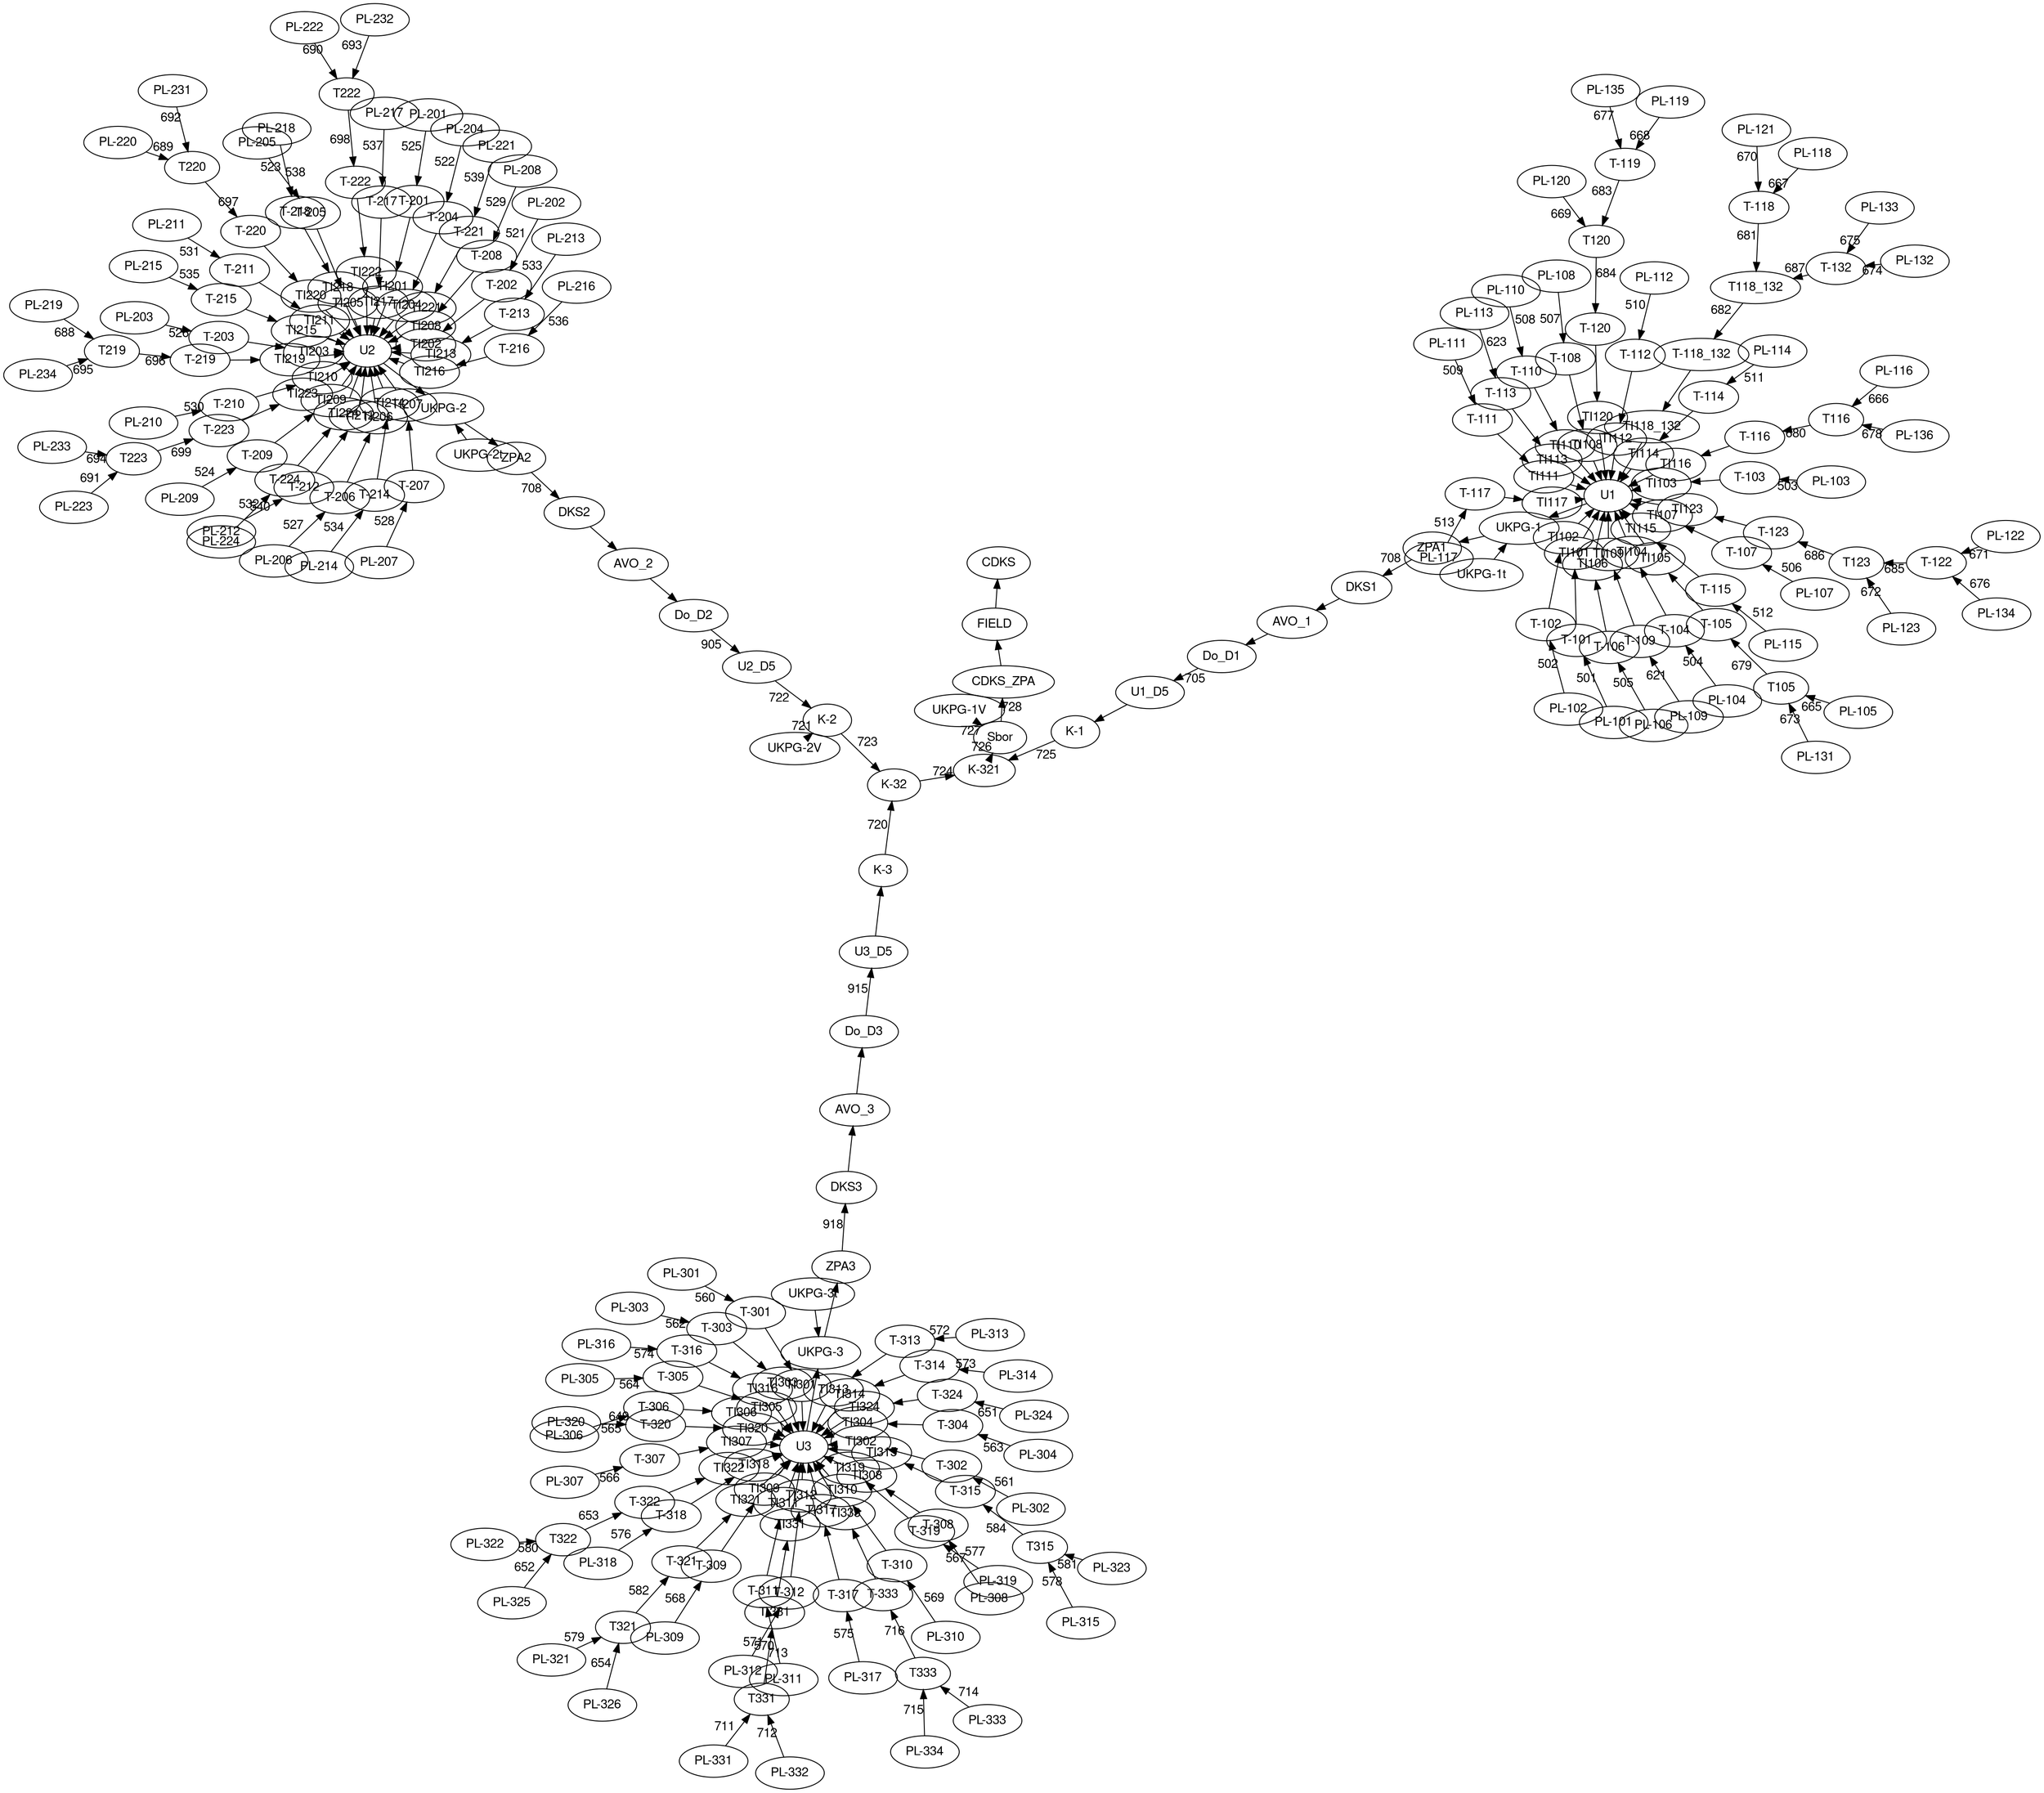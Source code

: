 digraph G  {
fontname="Helvetica,Arial,sans-serif"
node [fontname="Helvetica,Arial,sans-serif"]
edge [fontname="Helvetica,Arial,sans-serif"]
layout=neato
    // rankdir="LR"
// center=""
// node[sh]

"PL-101"->"T-101"[label=501]
"PL-102"->"T-102"[label=502]
"PL-103"->"T-103"[label=503]
"PL-104"->"T-104"[label=504]
"PL-105"->"T105"[label=665]
"PL-106"->"T-106"[label=505]
"PL-107"->"T-107"[label=506]
"PL-108"->"T-108"[label=507]
"PL-109"->"T-109"[label=621]
"PL-110"->"T-110"[label=508]
"PL-111"->"T-111"[label=509]
"PL-112"->"T-112"[label=510]
"PL-113"->"T-113"[label=623]
"PL-114"->"T-114"[label=511]
"PL-115"->"T-115"[label=512]
"PL-116"->"T116"[label=666]
"PL-117"->"T-117"[label=513]
"PL-118"->"T-118"[label=667]
"PL-119"->"T-119"[label=668]
"PL-120"->"T120"[label=669]
"PL-121"->"T-118"[label=670]
"PL-122"->"T-122"[label=671]
"PL-123"->"T123"[label=672]
"PL-131"->"T105"[label=673]
"PL-132"->"T-132"[label=674]
"PL-133"->"T-132"[label=675]
"PL-134"->"T-122"[label=676]
"PL-135"->"T-119"[label=677]
"PL-136"->"T116"[label=678]
"PL-201"->"T-201"[label=525]
"PL-202"->"T-202"[label=521]
"PL-203"->"T-203"[label=526]
"PL-204"->"T-204"[label=522]
"PL-205"->"T-205"[label=523]
"PL-206"->"T-206"[label=527]
"PL-207"->"T-207"[label=528]
"PL-208"->"T-208"[label=529]
"PL-209"->"T-209"[label=524]
"PL-210"->"T-210"[label=530]
"PL-211"->"T-211"[label=531]
"PL-212"->"T-212"[label=532]
"PL-213"->"T-213"[label=533]
"PL-214"->"T-214"[label=534]
"PL-215"->"T-215"[label=535]
"PL-216"->"T-216"[label=536]
"PL-217"->"T-217"[label=537]
"PL-218"->"T-218"[label=538]
"PL-219"->"T219"[label=688]
"PL-220"->"T220"[label=689]
"PL-221"->"T-221"[label=539]
"PL-222"->"T222"[label=690]
"PL-223"->"T223"[label=691]
"PL-224"->"T-224"[label=540]
"PL-231"->"T220"[label=692]
"PL-232"->"T222"[label=693]
"PL-233"->"T223"[label=694]
"PL-234"->"T219"[label=695]
"PL-301"->"T-301"[label=560]
"PL-302"->"T-302"[label=561]
"PL-303"->"T-303"[label=562]
"PL-304"->"T-304"[label=563]
"PL-305"->"T-305"[label=564]
"PL-306"->"T-306"[label=565]
"PL-307"->"T-307"[label=566]
"PL-308"->"T-308"[label=567]
"PL-309"->"T-309"[label=568]
"PL-310"->"T-310"[label=569]
"PL-311"->"T-311"[label=570]
"PL-312"->"T-312"[label=571]
"PL-313"->"T-313"[label=572]
"PL-314"->"T-314"[label=573]
"PL-315"->"T315"[label=578]
"PL-316"->"T-316"[label=574]
"PL-317"->"T-317"[label=575]
"PL-318"->"T-318"[label=576]
"PL-319"->"T-319"[label=577]
"PL-320"->"T-320"[label=649]
"PL-321"->"T321"[label=579]
"PL-322"->"T322"[label=580]
"PL-323"->"T315"[label=581]
"PL-324"->"T-324"[label=651]
"PL-325"->"T322"[label=652]
"PL-326"->"T321"[label=654]
"PL-331"->"T331"[label=711]
"PL-332"->"T331"[label=712]
"PL-333"->"T333"[label=714]
"PL-334"->"T333"[label=715]
"T333"->"T-333"[label=716]
"T-101"->"TI101"[label=""]
"TI101"->"U1"[label=""]
"T-102"->"TI102"[label=""]
"TI102"->"U1"[label=""]
"T-103"->"TI103"[label=""]
"TI103"->"U1"[label=""]
"T-104"->"TI104"[label=""]
"TI104"->"U1"[label=""]
"T105"->"T-105"[label=679]
"T-105"->"TI105"[label=""]
"TI105"->"U1"[label=""]
"T-106"->"TI106"[label=""]
"TI106"->"U1"[label=""]
"T-107"->"TI107"[label=""]
"TI107"->"U1"[label=""]
"T-108"->"TI108"[label=""]
"TI108"->"U1"[label=""]
"T-109"->"TI109"[label=""]
"TI109"->"U1"[label=""]
"T-110"->"TI110"[label=""]
"TI110"->"U1"[label=""]
"T-111"->"TI111"[label=""]
"TI111"->"U1"[label=""]
"T-112"->"TI112"[label=""]
"TI112"->"U1"[label=""]
"T-113"->"TI113"[label=""]
"TI113"->"U1"[label=""]
"T-114"->"TI114"[label=""]
"TI114"->"U1"[label=""]
"T-115"->"TI115"[label=""]
"TI115"->"U1"[label=""]
"T116"->"T-116"[label=680]
"T-116"->"TI116"[label=""]
"TI116"->"U1"[label=""]
"T-117"->"TI117"[label=""]
"TI117"->"U1"[label=""]
"T-118"->"T118_132"[label=681]
"T118_132"->"T-118_132"[label=682]
"T-118_132"->"TI118_132"[label=""]
"TI118_132"->"U1"[label=""]
"T-119"->"T120"[label=683]
"T120"->"T-120"[label=684]
"T-120"->"TI120"[label=""]
"TI120"->"U1"[label=""]
"T-122"->"T123"[label=685]
"T123"->"T-123"[label=686]
"T-123"->"TI123"[label=""]
"TI123"->"U1"[label=""]
"T-132"->"T118_132"[label=687]
"T-201"->"TI201"[label=""]
"TI201"->"U2"[label=""]
"T-202"->"TI202"[label=""]
"TI202"->"U2"[label=""]
"T-203"->"TI203"[label=""]
"TI203"->"U2"[label=""]
"T-204"->"TI204"[label=""]
"TI204"->"U2"[label=""]
"T-205"->"TI205"[label=""]
"TI205"->"U2"[label=""]
"T-206"->"TI206"[label=""]
"TI206"->"U2"[label=""]
"T-207"->"TI207"[label=""]
"TI207"->"U2"[label=""]
"T-208"->"TI208"[label=""]
"TI208"->"U2"[label=""]
"T-209"->"TI209"[label=""]
"TI209"->"U2"[label=""]
"T-210"->"TI210"[label=""]
"TI210"->"U2"[label=""]
"T-211"->"TI211"[label=""]
"TI211"->"U2"[label=""]
"T-212"->"TI212"[label=""]
"TI212"->"U2"[label=""]
"T-213"->"TI213"[label=""]
"TI213"->"U2"[label=""]
"T-214"->"TI214"[label=""]
"TI214"->"U2"[label=""]
"T-215"->"TI215"[label=""]
"TI215"->"U2"[label=""]
"T-216"->"TI216"[label=""]
"TI216"->"U2"[label=""]
"T-217"->"TI217"[label=""]
"TI217"->"U2"[label=""]
"T-218"->"TI218"[label=""]
"TI218"->"U2"[label=""]
"T219"->"T-219"[label=696]
"T-219"->"TI219"[label=""]
"TI219"->"U2"[label=""]
"T220"->"T-220"[label=697]
"T-220"->"TI220"[label=""]
"TI220"->"U2"[label=""]
"T-221"->"TI221"[label=""]
"TI221"->"U2"[label=""]
"T222"->"T-222"[label=698]
"T-222"->"TI222"[label=""]
"TI222"->"U2"[label=""]
"T223"->"T-223"[label=699]
"T-223"->"TI223"[label=""]
"TI223"->"U2"[label=""]
"T-224"->"TI224"[label=""]
"TI224"->"U2"[label=""]
"T-301"->"TI301"[label=""]
"TI301"->"U3"[label=""]
"T-302"->"TI302"[label=""]
"TI302"->"U3"[label=""]
"T-303"->"TI303"[label=""]
"TI303"->"U3"[label=""]
"T-304"->"TI304"[label=""]
"TI304"->"U3"[label=""]
"T-305"->"TI305"[label=""]
"TI305"->"U3"[label=""]
"T-306"->"TI306"[label=""]
"TI306"->"U3"[label=""]
"T-307"->"TI307"[label=""]
"TI307"->"U3"[label=""]
"T-308"->"TI308"[label=""]
"TI308"->"U3"[label=""]
"T-309"->"TI309"[label=""]
"TI309"->"U3"[label=""]
"T-310"->"TI310"[label=""]
"TI310"->"U3"[label=""]
"T-311"->"TI311"[label=""]
"TI311"->"U3"[label=""]
"T-312"->"TI312"[label=""]
"TI312"->"U3"[label=""]
"T-313"->"TI313"[label=""]
"TI313"->"U3"[label=""]
"T-314"->"TI314"[label=""]
"TI314"->"U3"[label=""]
"T315"->"T-315"[label=584]
"T-315"->"TI315"[label=""]
"TI315"->"U3"[label=""]
"T-316"->"TI316"[label=""]
"TI316"->"U3"[label=""]
"T-317"->"TI317"[label=""]
"TI317"->"U3"[label=""]
"T-318"->"TI318"[label=""]
"TI318"->"U3"[label=""]
"T-319"->"TI319"[label=""]
"TI319"->"U3"[label=""]
"T-320"->"TI320"[label=""]
"TI320"->"U3"[label=""]
"T321"->"T-321"[label=582]
"T-321"->"TI321"[label=""]
"TI321"->"U3"[label=""]
"T322"->"T-322"[label=653]
"T-322"->"TI322"[label=""]
"TI322"->"U3"[label=""]
"T-324"->"TI324"[label=""]
"TI324"->"U3"[label=""]
"T331"->"T-331"[label=713]
"T-331"->"TI331"[label=""]
"TI331"->"U3"[label=""]
"T-333"->"TI333"[label=""]
"TI333"->"U3"[label=""]
"U1"->"UKPG-1"[label=""]
"U2"->"UKPG-2"[label=""]
"U3"->"UKPG-3"[label=""]
"UKPG-1"->"ZPA1"[label=""]
"UKPG-2"->"ZPA2"[label=""]
"UKPG-3"->"ZPA3"[label=""]
"ZPA1"->"DKS1"[label=708]
"ZPA2"->"DKS2"[label=708]
"ZPA3"->"DKS3"[label=918]
"DKS1"->"AVO_1"[label=""]
"DKS2"->"AVO_2"[label=""]
"DKS3"->"AVO_3"[label=""]
"AVO_1"->"Do_D1"[label=""]
"AVO_2"->"Do_D2"[label=""]
"AVO_3"->"Do_D3"[label=""]
"Do_D1"->"U1_D5"[label=705]
"Do_D2"->"U2_D5"[label=905]
"Do_D3"->"U3_D5"[label=915]
"U1_D5"->"K-1"[label=""]
"K-1"->"K-321"[label=725]
"U2_D5"->"K-2"[label=722]
"UKPG-2V"->"K-2"[label=721]
"K-2"->"K-32"[label=723]
"U3_D5"->"K-3"[label=""]
"K-3"->"K-32"[label=720]
"K-32"->"K-321"[label=724]
"K-321"->"Sbor"[label=726]
"UKPG-1V"->"Sbor"[label=727]
"Sbor"->"CDKS_ZPA"[label=728]
"CDKS_ZPA"->"FIELD"[label=""]
"FIELD"->"CDKS"[label=""]
"UKPG-1t"->"UKPG-1"[label=""]
"UKPG-2t"->"UKPG-2"[label=""]
"UKPG-3t"->"UKPG-3"[label=""]

    

}